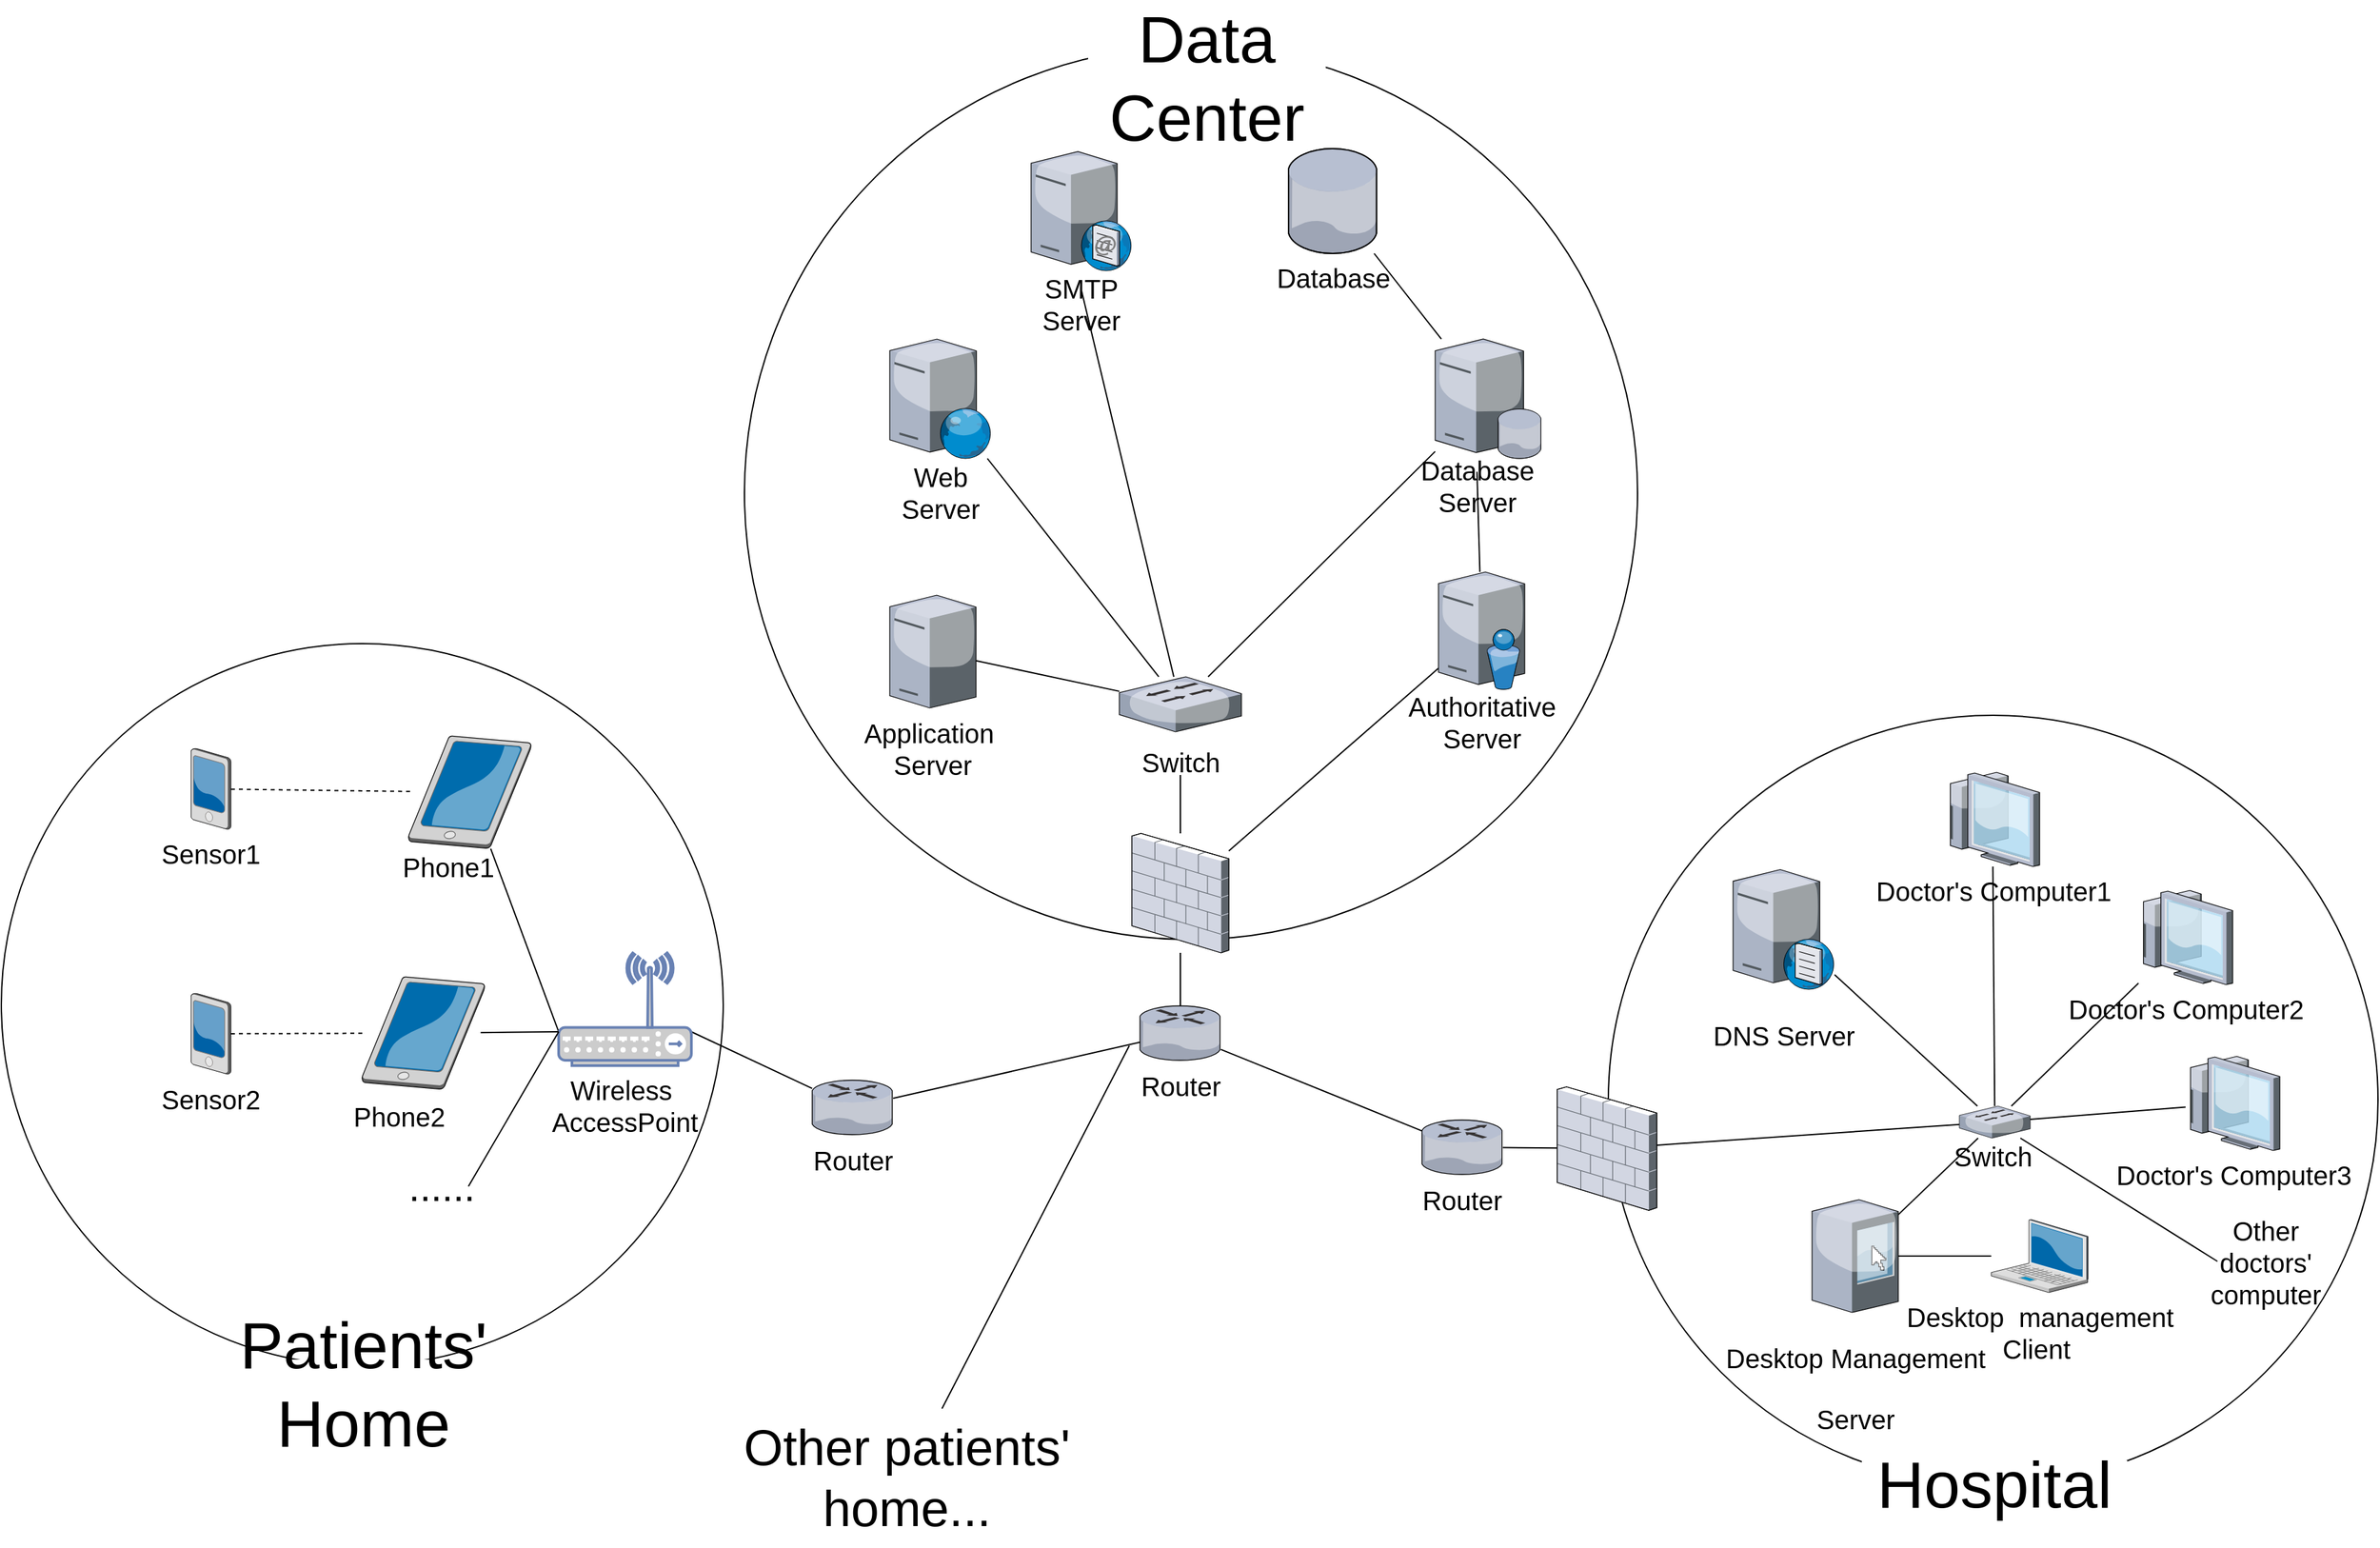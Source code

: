 <mxfile version="10.6.7" type="github"><diagram name="Page-1" id="822b0af5-4adb-64df-f703-e8dfc1f81529"><mxGraphModel dx="3344" dy="1354" grid="1" gridSize="10" guides="1" tooltips="1" connect="1" arrows="1" fold="1" page="1" pageScale="1" pageWidth="1100" pageHeight="850" background="#ffffff" math="0" shadow="0"><root><mxCell id="0"/><mxCell id="1" parent="0"/><mxCell id="VWFIFegmGs9kK9D9FBWd-44" value="" style="ellipse;whiteSpace=wrap;html=1;aspect=fixed;strokeWidth=1;fillColor=#ffffff;fontSize=20;" vertex="1" parent="1"><mxGeometry x="991" y="561" width="580" height="580" as="geometry"/></mxCell><mxCell id="VWFIFegmGs9kK9D9FBWd-1" value="" style="ellipse;whiteSpace=wrap;html=1;aspect=fixed;" vertex="1" parent="1"><mxGeometry x="340" y="57" width="673" height="673" as="geometry"/></mxCell><mxCell id="VWFIFegmGs9kK9D9FBWd-35" style="rounded=0;orthogonalLoop=1;jettySize=auto;html=1;entryX=0.5;entryY=1;entryDx=0;entryDy=0;fontSize=20;endArrow=none;endFill=0;" edge="1" parent="1" source="VWFIFegmGs9kK9D9FBWd-2" target="VWFIFegmGs9kK9D9FBWd-17"><mxGeometry relative="1" as="geometry"/></mxCell><mxCell id="VWFIFegmGs9kK9D9FBWd-37" style="edgeStyle=none;rounded=0;orthogonalLoop=1;jettySize=auto;html=1;fontSize=20;endArrow=none;endFill=0;" edge="1" parent="1" source="VWFIFegmGs9kK9D9FBWd-2" target="VWFIFegmGs9kK9D9FBWd-21"><mxGeometry relative="1" as="geometry"/></mxCell><mxCell id="VWFIFegmGs9kK9D9FBWd-2" value="" style="verticalLabelPosition=bottom;aspect=fixed;html=1;verticalAlign=top;strokeColor=none;align=center;outlineConnect=0;shape=mxgraph.citrix.firewall;" vertex="1" parent="1"><mxGeometry x="632" y="650" width="73" height="90" as="geometry"/></mxCell><mxCell id="VWFIFegmGs9kK9D9FBWd-34" style="edgeStyle=orthogonalEdgeStyle;rounded=0;orthogonalLoop=1;jettySize=auto;html=1;fontSize=20;endArrow=none;endFill=0;" edge="1" parent="1" source="VWFIFegmGs9kK9D9FBWd-6" target="VWFIFegmGs9kK9D9FBWd-2"><mxGeometry relative="1" as="geometry"/></mxCell><mxCell id="VWFIFegmGs9kK9D9FBWd-11" value="Data &lt;br&gt;Center" style="text;html=1;align=center;verticalAlign=middle;whiteSpace=wrap;rounded=0;strokeWidth=6;fontSize=49;fillColor=#ffffff;" vertex="1" parent="1"><mxGeometry x="599" y="28" width="179" height="106" as="geometry"/></mxCell><mxCell id="VWFIFegmGs9kK9D9FBWd-15" value="" style="group" vertex="1" connectable="0" parent="1"><mxGeometry x="556" y="134" width="76" height="127" as="geometry"/></mxCell><mxCell id="VWFIFegmGs9kK9D9FBWd-4" value="" style="verticalLabelPosition=bottom;aspect=fixed;html=1;verticalAlign=top;strokeColor=none;align=center;outlineConnect=0;shape=mxgraph.citrix.smtp_server;" vertex="1" parent="VWFIFegmGs9kK9D9FBWd-15"><mxGeometry width="76" height="92" as="geometry"/></mxCell><mxCell id="VWFIFegmGs9kK9D9FBWd-14" value="SMTP Server" style="text;html=1;strokeColor=none;fillColor=none;align=center;verticalAlign=middle;whiteSpace=wrap;rounded=0;fontSize=20;" vertex="1" parent="VWFIFegmGs9kK9D9FBWd-15"><mxGeometry x="14" y="107" width="48" height="20" as="geometry"/></mxCell><mxCell id="VWFIFegmGs9kK9D9FBWd-16" value="" style="group" vertex="1" connectable="0" parent="1"><mxGeometry x="449.5" y="277.5" width="76.5" height="125" as="geometry"/></mxCell><mxCell id="VWFIFegmGs9kK9D9FBWd-5" value="" style="verticalLabelPosition=bottom;aspect=fixed;html=1;verticalAlign=top;strokeColor=none;align=center;outlineConnect=0;shape=mxgraph.citrix.web_server;" vertex="1" parent="VWFIFegmGs9kK9D9FBWd-16"><mxGeometry width="76.5" height="90" as="geometry"/></mxCell><mxCell id="VWFIFegmGs9kK9D9FBWd-12" value="Web Server" style="text;html=1;strokeColor=none;fillColor=none;align=center;verticalAlign=middle;whiteSpace=wrap;rounded=0;fontSize=20;" vertex="1" parent="VWFIFegmGs9kK9D9FBWd-16"><mxGeometry x="2.5" y="105" width="72" height="20" as="geometry"/></mxCell><mxCell id="VWFIFegmGs9kK9D9FBWd-18" value="" style="group" vertex="1" connectable="0" parent="1"><mxGeometry x="622.5" y="532" width="92" height="74" as="geometry"/></mxCell><mxCell id="VWFIFegmGs9kK9D9FBWd-7" value="" style="verticalLabelPosition=bottom;aspect=fixed;html=1;verticalAlign=top;strokeColor=none;align=center;outlineConnect=0;shape=mxgraph.citrix.switch;" vertex="1" parent="VWFIFegmGs9kK9D9FBWd-18"><mxGeometry width="92" height="41.5" as="geometry"/></mxCell><mxCell id="VWFIFegmGs9kK9D9FBWd-17" value="Switch" style="text;html=1;strokeColor=none;fillColor=none;align=center;verticalAlign=middle;whiteSpace=wrap;rounded=0;fontSize=20;" vertex="1" parent="VWFIFegmGs9kK9D9FBWd-18"><mxGeometry x="26" y="54" width="40" height="20" as="geometry"/></mxCell><mxCell id="VWFIFegmGs9kK9D9FBWd-20" value="" style="group" vertex="1" connectable="0" parent="1"><mxGeometry x="850.5" y="277.5" width="90" height="120" as="geometry"/></mxCell><mxCell id="VWFIFegmGs9kK9D9FBWd-3" value="" style="verticalLabelPosition=bottom;aspect=fixed;html=1;verticalAlign=top;strokeColor=none;align=center;outlineConnect=0;shape=mxgraph.citrix.database_server;" vertex="1" parent="VWFIFegmGs9kK9D9FBWd-20"><mxGeometry x="10" width="80" height="90" as="geometry"/></mxCell><mxCell id="VWFIFegmGs9kK9D9FBWd-19" value="Database&lt;br&gt;Server&lt;br&gt;" style="text;html=1;strokeColor=none;fillColor=none;align=center;verticalAlign=middle;whiteSpace=wrap;rounded=0;fontSize=20;" vertex="1" parent="VWFIFegmGs9kK9D9FBWd-20"><mxGeometry y="100" width="83" height="20" as="geometry"/></mxCell><mxCell id="VWFIFegmGs9kK9D9FBWd-23" value="" style="group" vertex="1" connectable="0" parent="1"><mxGeometry x="863" y="453" width="65" height="123" as="geometry"/></mxCell><mxCell id="VWFIFegmGs9kK9D9FBWd-21" value="" style="verticalLabelPosition=bottom;aspect=fixed;html=1;verticalAlign=top;strokeColor=none;align=center;outlineConnect=0;shape=mxgraph.citrix.directory_server;fillColor=#ffffff;fontSize=20;" vertex="1" parent="VWFIFegmGs9kK9D9FBWd-23"><mxGeometry width="65" height="88.5" as="geometry"/></mxCell><mxCell id="VWFIFegmGs9kK9D9FBWd-22" value="Authoritative&lt;br&gt;Server&lt;br&gt;" style="text;html=1;strokeColor=none;fillColor=none;align=center;verticalAlign=middle;whiteSpace=wrap;rounded=0;fontSize=20;" vertex="1" parent="VWFIFegmGs9kK9D9FBWd-23"><mxGeometry x="12.5" y="103" width="40" height="20" as="geometry"/></mxCell><mxCell id="VWFIFegmGs9kK9D9FBWd-26" value="" style="group" vertex="1" connectable="0" parent="1"><mxGeometry x="449.5" y="470.5" width="65" height="125.5" as="geometry"/></mxCell><mxCell id="VWFIFegmGs9kK9D9FBWd-24" value="" style="verticalLabelPosition=bottom;aspect=fixed;html=1;verticalAlign=top;strokeColor=none;align=center;outlineConnect=0;shape=mxgraph.citrix.license_server;fillColor=#ffffff;fontSize=20;" vertex="1" parent="VWFIFegmGs9kK9D9FBWd-26"><mxGeometry width="65" height="85" as="geometry"/></mxCell><mxCell id="VWFIFegmGs9kK9D9FBWd-25" value="Application&amp;nbsp;&lt;br&gt;Server&lt;br&gt;" style="text;html=1;strokeColor=none;fillColor=none;align=center;verticalAlign=middle;whiteSpace=wrap;rounded=0;fontSize=20;" vertex="1" parent="VWFIFegmGs9kK9D9FBWd-26"><mxGeometry x="12.5" y="105.5" width="40" height="20" as="geometry"/></mxCell><mxCell id="VWFIFegmGs9kK9D9FBWd-30" value="" style="group" vertex="1" connectable="0" parent="1"><mxGeometry x="750" y="134" width="67" height="106.5" as="geometry"/></mxCell><mxCell id="VWFIFegmGs9kK9D9FBWd-27" value="" style="verticalLabelPosition=bottom;aspect=fixed;html=1;verticalAlign=top;strokeColor=none;align=center;outlineConnect=0;shape=mxgraph.citrix.database;fillColor=#ffffff;fontSize=20;" vertex="1" parent="VWFIFegmGs9kK9D9FBWd-30"><mxGeometry width="67" height="79" as="geometry"/></mxCell><mxCell id="VWFIFegmGs9kK9D9FBWd-28" value="Database" style="text;html=1;strokeColor=none;fillColor=none;align=center;verticalAlign=middle;whiteSpace=wrap;rounded=0;fontSize=20;" vertex="1" parent="VWFIFegmGs9kK9D9FBWd-30"><mxGeometry x="13.5" y="86.5" width="40" height="20" as="geometry"/></mxCell><mxCell id="VWFIFegmGs9kK9D9FBWd-36" style="edgeStyle=none;rounded=0;orthogonalLoop=1;jettySize=auto;html=1;fontSize=20;endArrow=none;endFill=0;" edge="1" parent="1" source="VWFIFegmGs9kK9D9FBWd-27" target="VWFIFegmGs9kK9D9FBWd-3"><mxGeometry relative="1" as="geometry"/></mxCell><mxCell id="VWFIFegmGs9kK9D9FBWd-38" style="edgeStyle=none;rounded=0;orthogonalLoop=1;jettySize=auto;html=1;entryX=0.5;entryY=0;entryDx=0;entryDy=0;fontSize=20;endArrow=none;endFill=0;" edge="1" parent="1" source="VWFIFegmGs9kK9D9FBWd-21" target="VWFIFegmGs9kK9D9FBWd-19"><mxGeometry relative="1" as="geometry"/></mxCell><mxCell id="VWFIFegmGs9kK9D9FBWd-39" style="edgeStyle=none;rounded=0;orthogonalLoop=1;jettySize=auto;html=1;fontSize=20;endArrow=none;endFill=0;" edge="1" parent="1" source="VWFIFegmGs9kK9D9FBWd-7" target="VWFIFegmGs9kK9D9FBWd-24"><mxGeometry relative="1" as="geometry"/></mxCell><mxCell id="VWFIFegmGs9kK9D9FBWd-40" style="edgeStyle=none;rounded=0;orthogonalLoop=1;jettySize=auto;html=1;fontSize=20;endArrow=none;endFill=0;" edge="1" parent="1" source="VWFIFegmGs9kK9D9FBWd-7" target="VWFIFegmGs9kK9D9FBWd-5"><mxGeometry relative="1" as="geometry"/></mxCell><mxCell id="VWFIFegmGs9kK9D9FBWd-41" style="edgeStyle=none;rounded=0;orthogonalLoop=1;jettySize=auto;html=1;entryX=0.5;entryY=0;entryDx=0;entryDy=0;fontSize=20;endArrow=none;endFill=0;" edge="1" parent="1" source="VWFIFegmGs9kK9D9FBWd-7" target="VWFIFegmGs9kK9D9FBWd-14"><mxGeometry relative="1" as="geometry"/></mxCell><mxCell id="VWFIFegmGs9kK9D9FBWd-42" style="edgeStyle=none;rounded=0;orthogonalLoop=1;jettySize=auto;html=1;fontSize=20;endArrow=none;endFill=0;" edge="1" parent="1" source="VWFIFegmGs9kK9D9FBWd-7" target="VWFIFegmGs9kK9D9FBWd-3"><mxGeometry relative="1" as="geometry"/></mxCell><mxCell id="VWFIFegmGs9kK9D9FBWd-52" value="" style="group" vertex="1" connectable="0" parent="1"><mxGeometry x="638" y="780" width="61" height="70" as="geometry"/></mxCell><mxCell id="VWFIFegmGs9kK9D9FBWd-6" value="" style="verticalLabelPosition=bottom;aspect=fixed;html=1;verticalAlign=top;strokeColor=none;align=center;outlineConnect=0;shape=mxgraph.citrix.router;" vertex="1" parent="VWFIFegmGs9kK9D9FBWd-52"><mxGeometry width="61" height="41" as="geometry"/></mxCell><mxCell id="VWFIFegmGs9kK9D9FBWd-49" value="Router" style="text;html=1;strokeColor=none;fillColor=none;align=center;verticalAlign=middle;whiteSpace=wrap;rounded=0;fontSize=20;" vertex="1" parent="VWFIFegmGs9kK9D9FBWd-52"><mxGeometry x="10.5" y="50" width="40" height="20" as="geometry"/></mxCell><mxCell id="VWFIFegmGs9kK9D9FBWd-56" style="edgeStyle=none;rounded=0;orthogonalLoop=1;jettySize=auto;html=1;endArrow=none;endFill=0;fontSize=20;" edge="1" parent="1" source="VWFIFegmGs9kK9D9FBWd-6" target="VWFIFegmGs9kK9D9FBWd-54"><mxGeometry relative="1" as="geometry"/></mxCell><mxCell id="VWFIFegmGs9kK9D9FBWd-59" value="" style="ellipse;whiteSpace=wrap;html=1;aspect=fixed;strokeWidth=1;fillColor=#ffffff;fontSize=20;" vertex="1" parent="1"><mxGeometry x="-220" y="507" width="544" height="544" as="geometry"/></mxCell><mxCell id="VWFIFegmGs9kK9D9FBWd-60" value="Patients' Home" style="text;html=1;align=center;verticalAlign=middle;whiteSpace=wrap;rounded=0;strokeWidth=6;fontSize=49;fillColor=#ffffff;" vertex="1" parent="1"><mxGeometry x="-47" y="1046.5" width="200" height="37" as="geometry"/></mxCell><mxCell id="VWFIFegmGs9kK9D9FBWd-64" value="" style="group" vertex="1" connectable="0" parent="1"><mxGeometry x="391" y="836" width="61" height="70" as="geometry"/></mxCell><mxCell id="VWFIFegmGs9kK9D9FBWd-65" value="" style="verticalLabelPosition=bottom;aspect=fixed;html=1;verticalAlign=top;strokeColor=none;align=center;outlineConnect=0;shape=mxgraph.citrix.router;" vertex="1" parent="VWFIFegmGs9kK9D9FBWd-64"><mxGeometry width="61" height="41" as="geometry"/></mxCell><mxCell id="VWFIFegmGs9kK9D9FBWd-66" value="Router" style="text;html=1;strokeColor=none;fillColor=none;align=center;verticalAlign=middle;whiteSpace=wrap;rounded=0;fontSize=20;" vertex="1" parent="VWFIFegmGs9kK9D9FBWd-64"><mxGeometry x="10.5" y="50" width="40" height="20" as="geometry"/></mxCell><mxCell id="VWFIFegmGs9kK9D9FBWd-67" style="edgeStyle=none;rounded=0;orthogonalLoop=1;jettySize=auto;html=1;endArrow=none;endFill=0;fontSize=20;entryX=1;entryY=0.7;entryDx=0;entryDy=0;entryPerimeter=0;" edge="1" parent="1" source="VWFIFegmGs9kK9D9FBWd-65" target="VWFIFegmGs9kK9D9FBWd-70"><mxGeometry relative="1" as="geometry"><mxPoint x="339" y="848.25" as="targetPoint"/></mxGeometry></mxCell><mxCell id="VWFIFegmGs9kK9D9FBWd-68" style="edgeStyle=none;rounded=0;orthogonalLoop=1;jettySize=auto;html=1;endArrow=none;endFill=0;fontSize=20;" edge="1" parent="1" source="VWFIFegmGs9kK9D9FBWd-65" target="VWFIFegmGs9kK9D9FBWd-6"><mxGeometry relative="1" as="geometry"/></mxCell><mxCell id="VWFIFegmGs9kK9D9FBWd-73" style="edgeStyle=none;rounded=0;orthogonalLoop=1;jettySize=auto;html=1;endArrow=none;endFill=0;fontSize=20;entryX=0;entryY=0.7;entryDx=0;entryDy=0;entryPerimeter=0;" edge="1" parent="1" source="VWFIFegmGs9kK9D9FBWd-69" target="VWFIFegmGs9kK9D9FBWd-70"><mxGeometry relative="1" as="geometry"/></mxCell><mxCell id="VWFIFegmGs9kK9D9FBWd-72" value="" style="group" vertex="1" connectable="0" parent="1"><mxGeometry x="200" y="740" width="100" height="125" as="geometry"/></mxCell><mxCell id="VWFIFegmGs9kK9D9FBWd-70" value="" style="fontColor=#0066CC;verticalAlign=top;verticalLabelPosition=bottom;labelPosition=center;align=center;html=1;outlineConnect=0;fillColor=#CCCCCC;strokeColor=#6881B3;gradientColor=none;gradientDirection=north;strokeWidth=2;shape=mxgraph.networks.wireless_hub;" vertex="1" parent="VWFIFegmGs9kK9D9FBWd-72"><mxGeometry width="100" height="85" as="geometry"/></mxCell><mxCell id="VWFIFegmGs9kK9D9FBWd-71" value="Wireless&amp;nbsp;&lt;br&gt;AccessPoint&lt;br&gt;" style="text;html=1;strokeColor=none;fillColor=none;align=center;verticalAlign=middle;whiteSpace=wrap;rounded=0;fontSize=20;" vertex="1" parent="VWFIFegmGs9kK9D9FBWd-72"><mxGeometry x="30" y="105" width="40" height="20" as="geometry"/></mxCell><mxCell id="VWFIFegmGs9kK9D9FBWd-75" style="edgeStyle=none;rounded=0;orthogonalLoop=1;jettySize=auto;html=1;entryX=0;entryY=0.7;entryDx=0;entryDy=0;entryPerimeter=0;endArrow=none;endFill=0;fontSize=20;" edge="1" parent="1" source="VWFIFegmGs9kK9D9FBWd-74" target="VWFIFegmGs9kK9D9FBWd-70"><mxGeometry relative="1" as="geometry"/></mxCell><mxCell id="VWFIFegmGs9kK9D9FBWd-77" style="edgeStyle=none;rounded=0;orthogonalLoop=1;jettySize=auto;html=1;entryX=0;entryY=0.7;entryDx=0;entryDy=0;entryPerimeter=0;endArrow=none;endFill=0;fontSize=20;exitX=1;exitY=0.5;exitDx=0;exitDy=0;" edge="1" parent="1" source="VWFIFegmGs9kK9D9FBWd-82" target="VWFIFegmGs9kK9D9FBWd-70"><mxGeometry relative="1" as="geometry"><mxPoint x="120" y="890" as="sourcePoint"/></mxGeometry></mxCell><mxCell id="VWFIFegmGs9kK9D9FBWd-86" style="edgeStyle=none;rounded=0;orthogonalLoop=1;jettySize=auto;html=1;endArrow=none;endFill=0;fontSize=30;dashed=1;" edge="1" parent="1" source="VWFIFegmGs9kK9D9FBWd-78" target="VWFIFegmGs9kK9D9FBWd-69"><mxGeometry relative="1" as="geometry"/></mxCell><mxCell id="VWFIFegmGs9kK9D9FBWd-82" value="......" style="text;html=1;strokeColor=none;fillColor=none;align=center;verticalAlign=middle;whiteSpace=wrap;rounded=0;fontSize=30;" vertex="1" parent="1"><mxGeometry x="92" y="906" width="40" height="20" as="geometry"/></mxCell><mxCell id="VWFIFegmGs9kK9D9FBWd-84" value="" style="group" vertex="1" connectable="0" parent="1"><mxGeometry x="57" y="757.5" width="82" height="115" as="geometry"/></mxCell><mxCell id="VWFIFegmGs9kK9D9FBWd-74" value="" style="verticalLabelPosition=bottom;aspect=fixed;html=1;verticalAlign=top;strokeColor=none;align=center;outlineConnect=0;shape=mxgraph.citrix.tablet_2;fillColor=#ffffff;fontSize=20;rotation=95;direction=east;" vertex="1" parent="VWFIFegmGs9kK9D9FBWd-84"><mxGeometry width="82" height="86" as="geometry"/></mxCell><mxCell id="VWFIFegmGs9kK9D9FBWd-80" value="Phone2" style="text;html=1;strokeColor=none;fillColor=none;align=center;verticalAlign=middle;whiteSpace=wrap;rounded=0;fontSize=20;" vertex="1" parent="VWFIFegmGs9kK9D9FBWd-84"><mxGeometry x="3" y="95" width="40" height="20" as="geometry"/></mxCell><mxCell id="VWFIFegmGs9kK9D9FBWd-85" value="" style="group" vertex="1" connectable="0" parent="1"><mxGeometry x="92" y="576" width="82" height="109" as="geometry"/></mxCell><mxCell id="VWFIFegmGs9kK9D9FBWd-69" value="" style="verticalLabelPosition=bottom;aspect=fixed;html=1;verticalAlign=top;strokeColor=none;align=center;outlineConnect=0;shape=mxgraph.citrix.tablet_2;fillColor=#ffffff;fontSize=20;rotation=95;direction=east;" vertex="1" parent="VWFIFegmGs9kK9D9FBWd-85"><mxGeometry width="82" height="86" as="geometry"/></mxCell><mxCell id="VWFIFegmGs9kK9D9FBWd-79" value="Phone1" style="text;html=1;strokeColor=none;fillColor=none;align=center;verticalAlign=middle;whiteSpace=wrap;rounded=0;fontSize=20;" vertex="1" parent="VWFIFegmGs9kK9D9FBWd-85"><mxGeometry x="5" y="89" width="40" height="20" as="geometry"/></mxCell><mxCell id="VWFIFegmGs9kK9D9FBWd-88" value="" style="group" vertex="1" connectable="0" parent="1"><mxGeometry x="-82" y="586" width="40" height="89" as="geometry"/></mxCell><mxCell id="VWFIFegmGs9kK9D9FBWd-78" value="" style="verticalLabelPosition=bottom;aspect=fixed;html=1;verticalAlign=top;strokeColor=none;align=center;outlineConnect=0;shape=mxgraph.citrix.pda;fillColor=#ffffff;fontSize=20;" vertex="1" parent="VWFIFegmGs9kK9D9FBWd-88"><mxGeometry x="5" width="30" height="61" as="geometry"/></mxCell><mxCell id="VWFIFegmGs9kK9D9FBWd-87" value="Sensor1" style="text;html=1;strokeColor=none;fillColor=none;align=center;verticalAlign=middle;whiteSpace=wrap;rounded=0;fontSize=20;" vertex="1" parent="VWFIFegmGs9kK9D9FBWd-88"><mxGeometry y="69" width="40" height="20" as="geometry"/></mxCell><mxCell id="VWFIFegmGs9kK9D9FBWd-89" value="" style="group" vertex="1" connectable="0" parent="1"><mxGeometry x="-82" y="770.5" width="40" height="89" as="geometry"/></mxCell><mxCell id="VWFIFegmGs9kK9D9FBWd-90" value="" style="verticalLabelPosition=bottom;aspect=fixed;html=1;verticalAlign=top;strokeColor=none;align=center;outlineConnect=0;shape=mxgraph.citrix.pda;fillColor=#ffffff;fontSize=20;" vertex="1" parent="VWFIFegmGs9kK9D9FBWd-89"><mxGeometry x="5" width="30" height="61" as="geometry"/></mxCell><mxCell id="VWFIFegmGs9kK9D9FBWd-91" value="Sensor2" style="text;html=1;strokeColor=none;fillColor=none;align=center;verticalAlign=middle;whiteSpace=wrap;rounded=0;fontSize=20;" vertex="1" parent="VWFIFegmGs9kK9D9FBWd-89"><mxGeometry y="69" width="40" height="20" as="geometry"/></mxCell><mxCell id="VWFIFegmGs9kK9D9FBWd-92" style="edgeStyle=none;rounded=0;orthogonalLoop=1;jettySize=auto;html=1;dashed=1;endArrow=none;endFill=0;fontSize=20;" edge="1" parent="1" source="VWFIFegmGs9kK9D9FBWd-90" target="VWFIFegmGs9kK9D9FBWd-74"><mxGeometry relative="1" as="geometry"/></mxCell><mxCell id="VWFIFegmGs9kK9D9FBWd-102" style="edgeStyle=none;rounded=0;orthogonalLoop=1;jettySize=auto;html=1;endArrow=none;endFill=0;fontSize=38;" edge="1" parent="1" source="VWFIFegmGs9kK9D9FBWd-101"><mxGeometry relative="1" as="geometry"><mxPoint x="630" y="810" as="targetPoint"/></mxGeometry></mxCell><mxCell id="VWFIFegmGs9kK9D9FBWd-101" value="Other patients' home..." style="text;html=1;align=center;verticalAlign=middle;whiteSpace=wrap;rounded=0;strokeWidth=6;fontSize=38;fillColor=#ffffff;" vertex="1" parent="1"><mxGeometry x="337.5" y="1083.5" width="249" height="104" as="geometry"/></mxCell><mxCell id="VWFIFegmGs9kK9D9FBWd-116" style="edgeStyle=none;rounded=0;orthogonalLoop=1;jettySize=auto;html=1;endArrow=none;endFill=0;fontSize=20;" edge="1" parent="1" source="VWFIFegmGs9kK9D9FBWd-48" target="VWFIFegmGs9kK9D9FBWd-104"><mxGeometry relative="1" as="geometry"/></mxCell><mxCell id="VWFIFegmGs9kK9D9FBWd-48" value="" style="verticalLabelPosition=bottom;aspect=fixed;html=1;verticalAlign=top;strokeColor=none;align=center;outlineConnect=0;shape=mxgraph.citrix.firewall;fillColor=#ffffff;fontSize=20;" vertex="1" parent="1"><mxGeometry x="952.5" y="841" width="75" height="93" as="geometry"/></mxCell><mxCell id="VWFIFegmGs9kK9D9FBWd-53" value="" style="group" vertex="1" connectable="0" parent="1"><mxGeometry x="850.5" y="866" width="61" height="70" as="geometry"/></mxCell><mxCell id="VWFIFegmGs9kK9D9FBWd-54" value="" style="verticalLabelPosition=bottom;aspect=fixed;html=1;verticalAlign=top;strokeColor=none;align=center;outlineConnect=0;shape=mxgraph.citrix.router;" vertex="1" parent="VWFIFegmGs9kK9D9FBWd-53"><mxGeometry width="61" height="41" as="geometry"/></mxCell><mxCell id="VWFIFegmGs9kK9D9FBWd-55" value="Router" style="text;html=1;strokeColor=none;fillColor=none;align=center;verticalAlign=middle;whiteSpace=wrap;rounded=0;fontSize=20;" vertex="1" parent="VWFIFegmGs9kK9D9FBWd-53"><mxGeometry x="10.5" y="50" width="40" height="20" as="geometry"/></mxCell><mxCell id="VWFIFegmGs9kK9D9FBWd-57" style="edgeStyle=none;rounded=0;orthogonalLoop=1;jettySize=auto;html=1;endArrow=none;endFill=0;fontSize=20;" edge="1" parent="1" source="VWFIFegmGs9kK9D9FBWd-54" target="VWFIFegmGs9kK9D9FBWd-48"><mxGeometry relative="1" as="geometry"/></mxCell><mxCell id="VWFIFegmGs9kK9D9FBWd-46" value="Hospital&lt;br&gt;" style="text;html=1;align=center;verticalAlign=middle;whiteSpace=wrap;rounded=0;strokeWidth=6;fontSize=49;fillColor=#ffffff;" vertex="1" parent="1"><mxGeometry x="1182" y="1122.5" width="200" height="37" as="geometry"/></mxCell><mxCell id="VWFIFegmGs9kK9D9FBWd-95" value="Doctor's Computer1" style="verticalLabelPosition=bottom;aspect=fixed;html=1;verticalAlign=top;strokeColor=none;align=center;outlineConnect=0;shape=mxgraph.citrix.thin_client;fillColor=#ffffff;fontSize=20;" vertex="1" parent="1"><mxGeometry x="1245" y="604" width="71" height="71" as="geometry"/></mxCell><mxCell id="VWFIFegmGs9kK9D9FBWd-112" style="edgeStyle=none;rounded=0;orthogonalLoop=1;jettySize=auto;html=1;endArrow=none;endFill=0;fontSize=20;" edge="1" parent="1" source="VWFIFegmGs9kK9D9FBWd-96" target="VWFIFegmGs9kK9D9FBWd-104"><mxGeometry relative="1" as="geometry"/></mxCell><mxCell id="VWFIFegmGs9kK9D9FBWd-96" value="Doctor's Computer2" style="verticalLabelPosition=bottom;aspect=fixed;html=1;verticalAlign=top;strokeColor=none;align=center;outlineConnect=0;shape=mxgraph.citrix.thin_client;fillColor=#ffffff;fontSize=20;" vertex="1" parent="1"><mxGeometry x="1390.5" y="693" width="71" height="71" as="geometry"/></mxCell><mxCell id="VWFIFegmGs9kK9D9FBWd-113" style="edgeStyle=none;rounded=0;orthogonalLoop=1;jettySize=auto;html=1;endArrow=none;endFill=0;fontSize=20;" edge="1" parent="1" source="VWFIFegmGs9kK9D9FBWd-97" target="VWFIFegmGs9kK9D9FBWd-104"><mxGeometry relative="1" as="geometry"/></mxCell><mxCell id="VWFIFegmGs9kK9D9FBWd-97" value="Doctor's Computer3" style="verticalLabelPosition=bottom;aspect=fixed;html=1;verticalAlign=top;strokeColor=none;align=center;outlineConnect=0;shape=mxgraph.citrix.thin_client;fillColor=#ffffff;fontSize=20;" vertex="1" parent="1"><mxGeometry x="1426" y="818" width="71" height="71" as="geometry"/></mxCell><mxCell id="VWFIFegmGs9kK9D9FBWd-103" value="" style="group" vertex="1" connectable="0" parent="1"><mxGeometry x="1234.5" y="855.5" width="92" height="43" as="geometry"/></mxCell><mxCell id="VWFIFegmGs9kK9D9FBWd-104" value="" style="verticalLabelPosition=bottom;aspect=fixed;html=1;verticalAlign=top;strokeColor=none;align=center;outlineConnect=0;shape=mxgraph.citrix.switch;" vertex="1" parent="VWFIFegmGs9kK9D9FBWd-103"><mxGeometry x="21" width="53.459" height="24.115" as="geometry"/></mxCell><mxCell id="VWFIFegmGs9kK9D9FBWd-105" value="Switch" style="text;html=1;strokeColor=none;fillColor=none;align=center;verticalAlign=middle;whiteSpace=wrap;rounded=0;fontSize=20;" vertex="1" parent="VWFIFegmGs9kK9D9FBWd-103"><mxGeometry x="26" y="31.378" width="40" height="11.622" as="geometry"/></mxCell><mxCell id="VWFIFegmGs9kK9D9FBWd-114" style="edgeStyle=none;rounded=0;orthogonalLoop=1;jettySize=auto;html=1;endArrow=none;endFill=0;fontSize=20;" edge="1" parent="1" source="VWFIFegmGs9kK9D9FBWd-107" target="VWFIFegmGs9kK9D9FBWd-104"><mxGeometry relative="1" as="geometry"/></mxCell><mxCell id="VWFIFegmGs9kK9D9FBWd-107" value="&lt;font style=&quot;font-size: 20px&quot;&gt;DNS Server&lt;/font&gt;" style="verticalLabelPosition=bottom;aspect=fixed;html=1;verticalAlign=top;strokeColor=none;align=center;outlineConnect=0;shape=mxgraph.citrix.dns_server;fillColor=#ffffff;fontSize=38;" vertex="1" parent="1"><mxGeometry x="1085" y="675" width="76.5" height="92.5" as="geometry"/></mxCell><mxCell id="VWFIFegmGs9kK9D9FBWd-115" style="edgeStyle=none;rounded=0;orthogonalLoop=1;jettySize=auto;html=1;endArrow=none;endFill=0;fontSize=20;" edge="1" parent="1" source="VWFIFegmGs9kK9D9FBWd-108" target="VWFIFegmGs9kK9D9FBWd-104"><mxGeometry relative="1" as="geometry"/></mxCell><mxCell id="VWFIFegmGs9kK9D9FBWd-108" value="&lt;font style=&quot;font-size: 20px&quot;&gt;Desktop&amp;nbsp;Management&lt;br&gt;Server&lt;/font&gt;&lt;br&gt;" style="verticalLabelPosition=bottom;aspect=fixed;html=1;verticalAlign=top;strokeColor=none;align=center;outlineConnect=0;shape=mxgraph.citrix.kiosk;fillColor=#ffffff;fontSize=38;" vertex="1" parent="1"><mxGeometry x="1144.5" y="926" width="65" height="85" as="geometry"/></mxCell><mxCell id="VWFIFegmGs9kK9D9FBWd-110" style="edgeStyle=none;rounded=0;orthogonalLoop=1;jettySize=auto;html=1;endArrow=none;endFill=0;fontSize=20;" edge="1" parent="1" source="VWFIFegmGs9kK9D9FBWd-109" target="VWFIFegmGs9kK9D9FBWd-108"><mxGeometry relative="1" as="geometry"/></mxCell><mxCell id="VWFIFegmGs9kK9D9FBWd-109" value="Desktop &amp;nbsp;management&lt;br&gt;Client&amp;nbsp;" style="verticalLabelPosition=bottom;aspect=fixed;html=1;verticalAlign=top;strokeColor=none;align=center;outlineConnect=0;shape=mxgraph.citrix.laptop_2;fillColor=#ffffff;fontSize=20;" vertex="1" parent="1"><mxGeometry x="1279.5" y="941" width="73" height="55" as="geometry"/></mxCell><mxCell id="VWFIFegmGs9kK9D9FBWd-111" style="edgeStyle=none;rounded=0;orthogonalLoop=1;jettySize=auto;html=1;endArrow=none;endFill=0;fontSize=20;" edge="1" parent="1" source="VWFIFegmGs9kK9D9FBWd-104" target="VWFIFegmGs9kK9D9FBWd-95"><mxGeometry relative="1" as="geometry"/></mxCell><mxCell id="VWFIFegmGs9kK9D9FBWd-117" value="Other doctors' computer" style="text;html=1;strokeColor=none;fillColor=none;align=center;verticalAlign=middle;whiteSpace=wrap;rounded=0;fontSize=20;" vertex="1" parent="1"><mxGeometry x="1450" y="943" width="73" height="59" as="geometry"/></mxCell><mxCell id="VWFIFegmGs9kK9D9FBWd-118" style="edgeStyle=none;rounded=0;orthogonalLoop=1;jettySize=auto;html=1;exitX=0.25;exitY=0;exitDx=0;exitDy=0;endArrow=none;endFill=0;fontSize=20;" edge="1" parent="1" source="VWFIFegmGs9kK9D9FBWd-117" target="VWFIFegmGs9kK9D9FBWd-117"><mxGeometry relative="1" as="geometry"/></mxCell><mxCell id="VWFIFegmGs9kK9D9FBWd-121" style="edgeStyle=none;rounded=0;orthogonalLoop=1;jettySize=auto;html=1;entryX=0;entryY=0.5;entryDx=0;entryDy=0;endArrow=none;endFill=0;fontSize=20;" edge="1" parent="1" source="VWFIFegmGs9kK9D9FBWd-104" target="VWFIFegmGs9kK9D9FBWd-117"><mxGeometry relative="1" as="geometry"/></mxCell></root></mxGraphModel></diagram></mxfile>